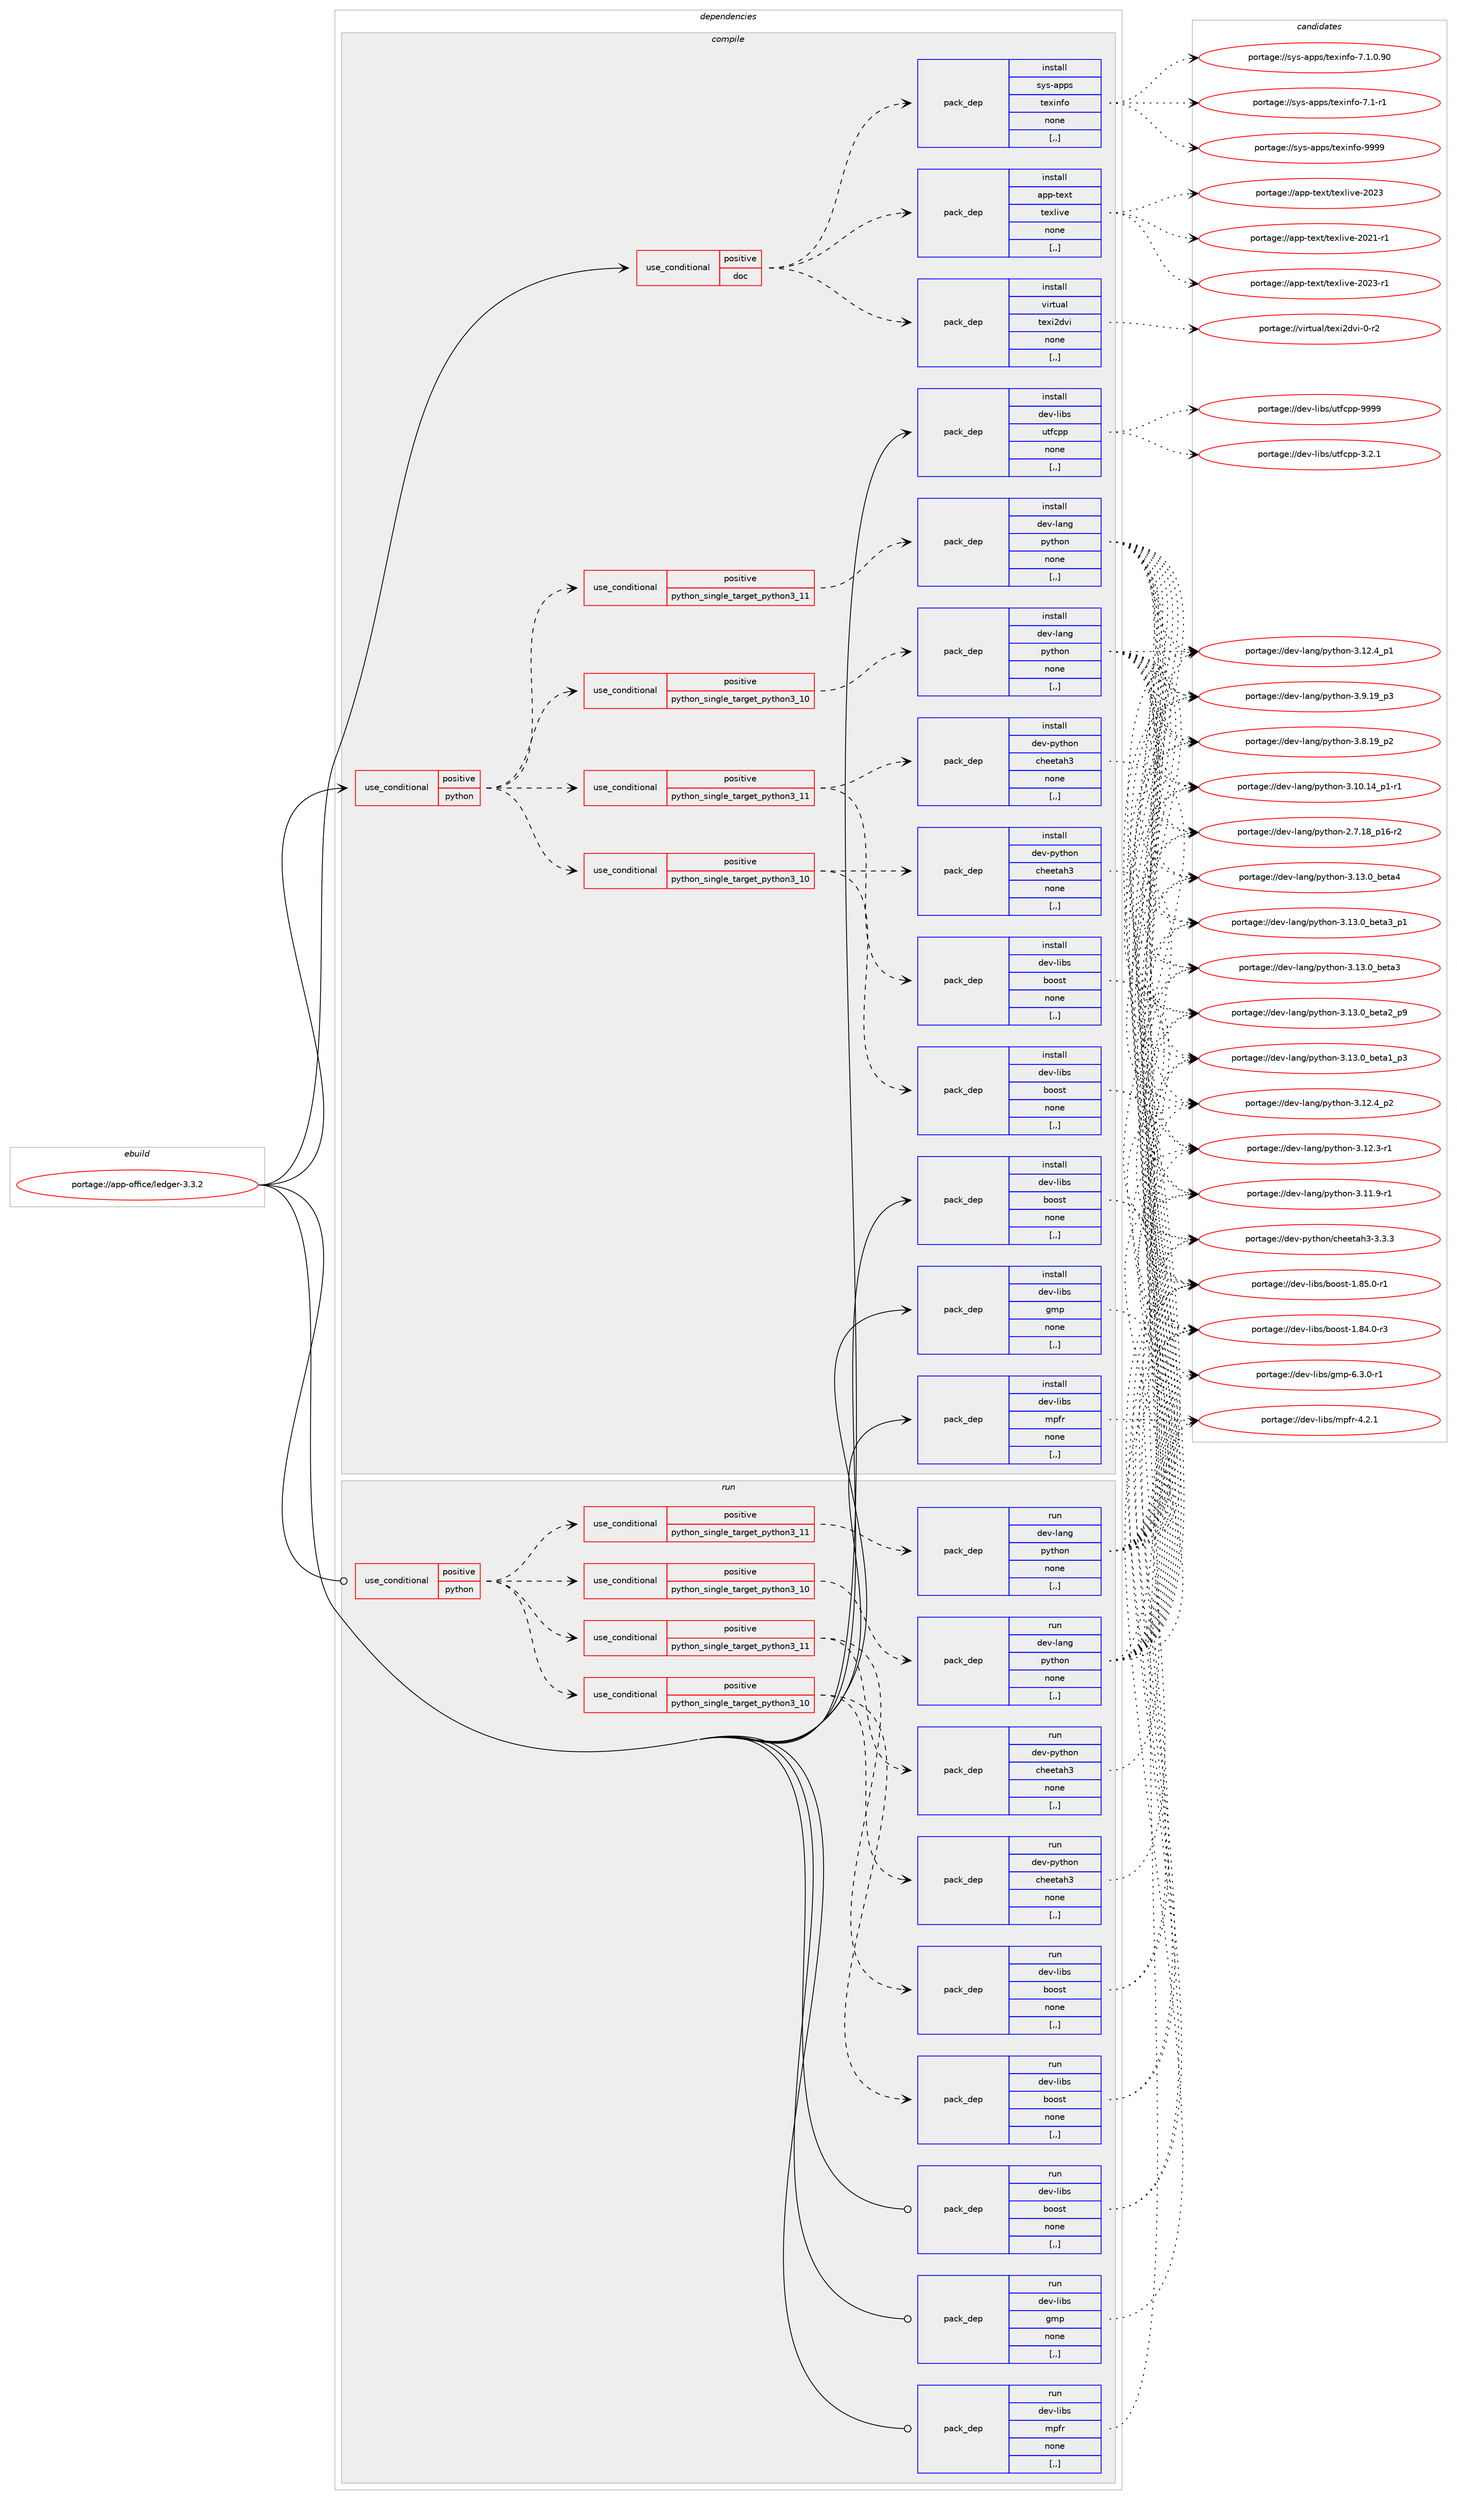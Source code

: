 digraph prolog {

# *************
# Graph options
# *************

newrank=true;
concentrate=true;
compound=true;
graph [rankdir=LR,fontname=Helvetica,fontsize=10,ranksep=1.5];#, ranksep=2.5, nodesep=0.2];
edge  [arrowhead=vee];
node  [fontname=Helvetica,fontsize=10];

# **********
# The ebuild
# **********

subgraph cluster_leftcol {
color=gray;
label=<<i>ebuild</i>>;
id [label="portage://app-office/ledger-3.3.2", color=red, width=4, href="../app-office/ledger-3.3.2.svg"];
}

# ****************
# The dependencies
# ****************

subgraph cluster_midcol {
color=gray;
label=<<i>dependencies</i>>;
subgraph cluster_compile {
fillcolor="#eeeeee";
style=filled;
label=<<i>compile</i>>;
subgraph cond13427 {
dependency47044 [label=<<TABLE BORDER="0" CELLBORDER="1" CELLSPACING="0" CELLPADDING="4"><TR><TD ROWSPAN="3" CELLPADDING="10">use_conditional</TD></TR><TR><TD>positive</TD></TR><TR><TD>doc</TD></TR></TABLE>>, shape=none, color=red];
subgraph pack33194 {
dependency47045 [label=<<TABLE BORDER="0" CELLBORDER="1" CELLSPACING="0" CELLPADDING="4" WIDTH="220"><TR><TD ROWSPAN="6" CELLPADDING="30">pack_dep</TD></TR><TR><TD WIDTH="110">install</TD></TR><TR><TD>app-text</TD></TR><TR><TD>texlive</TD></TR><TR><TD>none</TD></TR><TR><TD>[,,]</TD></TR></TABLE>>, shape=none, color=blue];
}
dependency47044:e -> dependency47045:w [weight=20,style="dashed",arrowhead="vee"];
subgraph pack33195 {
dependency47046 [label=<<TABLE BORDER="0" CELLBORDER="1" CELLSPACING="0" CELLPADDING="4" WIDTH="220"><TR><TD ROWSPAN="6" CELLPADDING="30">pack_dep</TD></TR><TR><TD WIDTH="110">install</TD></TR><TR><TD>sys-apps</TD></TR><TR><TD>texinfo</TD></TR><TR><TD>none</TD></TR><TR><TD>[,,]</TD></TR></TABLE>>, shape=none, color=blue];
}
dependency47044:e -> dependency47046:w [weight=20,style="dashed",arrowhead="vee"];
subgraph pack33196 {
dependency47047 [label=<<TABLE BORDER="0" CELLBORDER="1" CELLSPACING="0" CELLPADDING="4" WIDTH="220"><TR><TD ROWSPAN="6" CELLPADDING="30">pack_dep</TD></TR><TR><TD WIDTH="110">install</TD></TR><TR><TD>virtual</TD></TR><TR><TD>texi2dvi</TD></TR><TR><TD>none</TD></TR><TR><TD>[,,]</TD></TR></TABLE>>, shape=none, color=blue];
}
dependency47044:e -> dependency47047:w [weight=20,style="dashed",arrowhead="vee"];
}
id:e -> dependency47044:w [weight=20,style="solid",arrowhead="vee"];
subgraph cond13428 {
dependency47048 [label=<<TABLE BORDER="0" CELLBORDER="1" CELLSPACING="0" CELLPADDING="4"><TR><TD ROWSPAN="3" CELLPADDING="10">use_conditional</TD></TR><TR><TD>positive</TD></TR><TR><TD>python</TD></TR></TABLE>>, shape=none, color=red];
subgraph cond13429 {
dependency47049 [label=<<TABLE BORDER="0" CELLBORDER="1" CELLSPACING="0" CELLPADDING="4"><TR><TD ROWSPAN="3" CELLPADDING="10">use_conditional</TD></TR><TR><TD>positive</TD></TR><TR><TD>python_single_target_python3_10</TD></TR></TABLE>>, shape=none, color=red];
subgraph pack33197 {
dependency47050 [label=<<TABLE BORDER="0" CELLBORDER="1" CELLSPACING="0" CELLPADDING="4" WIDTH="220"><TR><TD ROWSPAN="6" CELLPADDING="30">pack_dep</TD></TR><TR><TD WIDTH="110">install</TD></TR><TR><TD>dev-libs</TD></TR><TR><TD>boost</TD></TR><TR><TD>none</TD></TR><TR><TD>[,,]</TD></TR></TABLE>>, shape=none, color=blue];
}
dependency47049:e -> dependency47050:w [weight=20,style="dashed",arrowhead="vee"];
subgraph pack33198 {
dependency47051 [label=<<TABLE BORDER="0" CELLBORDER="1" CELLSPACING="0" CELLPADDING="4" WIDTH="220"><TR><TD ROWSPAN="6" CELLPADDING="30">pack_dep</TD></TR><TR><TD WIDTH="110">install</TD></TR><TR><TD>dev-python</TD></TR><TR><TD>cheetah3</TD></TR><TR><TD>none</TD></TR><TR><TD>[,,]</TD></TR></TABLE>>, shape=none, color=blue];
}
dependency47049:e -> dependency47051:w [weight=20,style="dashed",arrowhead="vee"];
}
dependency47048:e -> dependency47049:w [weight=20,style="dashed",arrowhead="vee"];
subgraph cond13430 {
dependency47052 [label=<<TABLE BORDER="0" CELLBORDER="1" CELLSPACING="0" CELLPADDING="4"><TR><TD ROWSPAN="3" CELLPADDING="10">use_conditional</TD></TR><TR><TD>positive</TD></TR><TR><TD>python_single_target_python3_11</TD></TR></TABLE>>, shape=none, color=red];
subgraph pack33199 {
dependency47053 [label=<<TABLE BORDER="0" CELLBORDER="1" CELLSPACING="0" CELLPADDING="4" WIDTH="220"><TR><TD ROWSPAN="6" CELLPADDING="30">pack_dep</TD></TR><TR><TD WIDTH="110">install</TD></TR><TR><TD>dev-libs</TD></TR><TR><TD>boost</TD></TR><TR><TD>none</TD></TR><TR><TD>[,,]</TD></TR></TABLE>>, shape=none, color=blue];
}
dependency47052:e -> dependency47053:w [weight=20,style="dashed",arrowhead="vee"];
subgraph pack33200 {
dependency47054 [label=<<TABLE BORDER="0" CELLBORDER="1" CELLSPACING="0" CELLPADDING="4" WIDTH="220"><TR><TD ROWSPAN="6" CELLPADDING="30">pack_dep</TD></TR><TR><TD WIDTH="110">install</TD></TR><TR><TD>dev-python</TD></TR><TR><TD>cheetah3</TD></TR><TR><TD>none</TD></TR><TR><TD>[,,]</TD></TR></TABLE>>, shape=none, color=blue];
}
dependency47052:e -> dependency47054:w [weight=20,style="dashed",arrowhead="vee"];
}
dependency47048:e -> dependency47052:w [weight=20,style="dashed",arrowhead="vee"];
subgraph cond13431 {
dependency47055 [label=<<TABLE BORDER="0" CELLBORDER="1" CELLSPACING="0" CELLPADDING="4"><TR><TD ROWSPAN="3" CELLPADDING="10">use_conditional</TD></TR><TR><TD>positive</TD></TR><TR><TD>python_single_target_python3_10</TD></TR></TABLE>>, shape=none, color=red];
subgraph pack33201 {
dependency47056 [label=<<TABLE BORDER="0" CELLBORDER="1" CELLSPACING="0" CELLPADDING="4" WIDTH="220"><TR><TD ROWSPAN="6" CELLPADDING="30">pack_dep</TD></TR><TR><TD WIDTH="110">install</TD></TR><TR><TD>dev-lang</TD></TR><TR><TD>python</TD></TR><TR><TD>none</TD></TR><TR><TD>[,,]</TD></TR></TABLE>>, shape=none, color=blue];
}
dependency47055:e -> dependency47056:w [weight=20,style="dashed",arrowhead="vee"];
}
dependency47048:e -> dependency47055:w [weight=20,style="dashed",arrowhead="vee"];
subgraph cond13432 {
dependency47057 [label=<<TABLE BORDER="0" CELLBORDER="1" CELLSPACING="0" CELLPADDING="4"><TR><TD ROWSPAN="3" CELLPADDING="10">use_conditional</TD></TR><TR><TD>positive</TD></TR><TR><TD>python_single_target_python3_11</TD></TR></TABLE>>, shape=none, color=red];
subgraph pack33202 {
dependency47058 [label=<<TABLE BORDER="0" CELLBORDER="1" CELLSPACING="0" CELLPADDING="4" WIDTH="220"><TR><TD ROWSPAN="6" CELLPADDING="30">pack_dep</TD></TR><TR><TD WIDTH="110">install</TD></TR><TR><TD>dev-lang</TD></TR><TR><TD>python</TD></TR><TR><TD>none</TD></TR><TR><TD>[,,]</TD></TR></TABLE>>, shape=none, color=blue];
}
dependency47057:e -> dependency47058:w [weight=20,style="dashed",arrowhead="vee"];
}
dependency47048:e -> dependency47057:w [weight=20,style="dashed",arrowhead="vee"];
}
id:e -> dependency47048:w [weight=20,style="solid",arrowhead="vee"];
subgraph pack33203 {
dependency47059 [label=<<TABLE BORDER="0" CELLBORDER="1" CELLSPACING="0" CELLPADDING="4" WIDTH="220"><TR><TD ROWSPAN="6" CELLPADDING="30">pack_dep</TD></TR><TR><TD WIDTH="110">install</TD></TR><TR><TD>dev-libs</TD></TR><TR><TD>boost</TD></TR><TR><TD>none</TD></TR><TR><TD>[,,]</TD></TR></TABLE>>, shape=none, color=blue];
}
id:e -> dependency47059:w [weight=20,style="solid",arrowhead="vee"];
subgraph pack33204 {
dependency47060 [label=<<TABLE BORDER="0" CELLBORDER="1" CELLSPACING="0" CELLPADDING="4" WIDTH="220"><TR><TD ROWSPAN="6" CELLPADDING="30">pack_dep</TD></TR><TR><TD WIDTH="110">install</TD></TR><TR><TD>dev-libs</TD></TR><TR><TD>gmp</TD></TR><TR><TD>none</TD></TR><TR><TD>[,,]</TD></TR></TABLE>>, shape=none, color=blue];
}
id:e -> dependency47060:w [weight=20,style="solid",arrowhead="vee"];
subgraph pack33205 {
dependency47061 [label=<<TABLE BORDER="0" CELLBORDER="1" CELLSPACING="0" CELLPADDING="4" WIDTH="220"><TR><TD ROWSPAN="6" CELLPADDING="30">pack_dep</TD></TR><TR><TD WIDTH="110">install</TD></TR><TR><TD>dev-libs</TD></TR><TR><TD>mpfr</TD></TR><TR><TD>none</TD></TR><TR><TD>[,,]</TD></TR></TABLE>>, shape=none, color=blue];
}
id:e -> dependency47061:w [weight=20,style="solid",arrowhead="vee"];
subgraph pack33206 {
dependency47062 [label=<<TABLE BORDER="0" CELLBORDER="1" CELLSPACING="0" CELLPADDING="4" WIDTH="220"><TR><TD ROWSPAN="6" CELLPADDING="30">pack_dep</TD></TR><TR><TD WIDTH="110">install</TD></TR><TR><TD>dev-libs</TD></TR><TR><TD>utfcpp</TD></TR><TR><TD>none</TD></TR><TR><TD>[,,]</TD></TR></TABLE>>, shape=none, color=blue];
}
id:e -> dependency47062:w [weight=20,style="solid",arrowhead="vee"];
}
subgraph cluster_compileandrun {
fillcolor="#eeeeee";
style=filled;
label=<<i>compile and run</i>>;
}
subgraph cluster_run {
fillcolor="#eeeeee";
style=filled;
label=<<i>run</i>>;
subgraph cond13433 {
dependency47063 [label=<<TABLE BORDER="0" CELLBORDER="1" CELLSPACING="0" CELLPADDING="4"><TR><TD ROWSPAN="3" CELLPADDING="10">use_conditional</TD></TR><TR><TD>positive</TD></TR><TR><TD>python</TD></TR></TABLE>>, shape=none, color=red];
subgraph cond13434 {
dependency47064 [label=<<TABLE BORDER="0" CELLBORDER="1" CELLSPACING="0" CELLPADDING="4"><TR><TD ROWSPAN="3" CELLPADDING="10">use_conditional</TD></TR><TR><TD>positive</TD></TR><TR><TD>python_single_target_python3_10</TD></TR></TABLE>>, shape=none, color=red];
subgraph pack33207 {
dependency47065 [label=<<TABLE BORDER="0" CELLBORDER="1" CELLSPACING="0" CELLPADDING="4" WIDTH="220"><TR><TD ROWSPAN="6" CELLPADDING="30">pack_dep</TD></TR><TR><TD WIDTH="110">run</TD></TR><TR><TD>dev-libs</TD></TR><TR><TD>boost</TD></TR><TR><TD>none</TD></TR><TR><TD>[,,]</TD></TR></TABLE>>, shape=none, color=blue];
}
dependency47064:e -> dependency47065:w [weight=20,style="dashed",arrowhead="vee"];
subgraph pack33208 {
dependency47066 [label=<<TABLE BORDER="0" CELLBORDER="1" CELLSPACING="0" CELLPADDING="4" WIDTH="220"><TR><TD ROWSPAN="6" CELLPADDING="30">pack_dep</TD></TR><TR><TD WIDTH="110">run</TD></TR><TR><TD>dev-python</TD></TR><TR><TD>cheetah3</TD></TR><TR><TD>none</TD></TR><TR><TD>[,,]</TD></TR></TABLE>>, shape=none, color=blue];
}
dependency47064:e -> dependency47066:w [weight=20,style="dashed",arrowhead="vee"];
}
dependency47063:e -> dependency47064:w [weight=20,style="dashed",arrowhead="vee"];
subgraph cond13435 {
dependency47067 [label=<<TABLE BORDER="0" CELLBORDER="1" CELLSPACING="0" CELLPADDING="4"><TR><TD ROWSPAN="3" CELLPADDING="10">use_conditional</TD></TR><TR><TD>positive</TD></TR><TR><TD>python_single_target_python3_11</TD></TR></TABLE>>, shape=none, color=red];
subgraph pack33209 {
dependency47068 [label=<<TABLE BORDER="0" CELLBORDER="1" CELLSPACING="0" CELLPADDING="4" WIDTH="220"><TR><TD ROWSPAN="6" CELLPADDING="30">pack_dep</TD></TR><TR><TD WIDTH="110">run</TD></TR><TR><TD>dev-libs</TD></TR><TR><TD>boost</TD></TR><TR><TD>none</TD></TR><TR><TD>[,,]</TD></TR></TABLE>>, shape=none, color=blue];
}
dependency47067:e -> dependency47068:w [weight=20,style="dashed",arrowhead="vee"];
subgraph pack33210 {
dependency47069 [label=<<TABLE BORDER="0" CELLBORDER="1" CELLSPACING="0" CELLPADDING="4" WIDTH="220"><TR><TD ROWSPAN="6" CELLPADDING="30">pack_dep</TD></TR><TR><TD WIDTH="110">run</TD></TR><TR><TD>dev-python</TD></TR><TR><TD>cheetah3</TD></TR><TR><TD>none</TD></TR><TR><TD>[,,]</TD></TR></TABLE>>, shape=none, color=blue];
}
dependency47067:e -> dependency47069:w [weight=20,style="dashed",arrowhead="vee"];
}
dependency47063:e -> dependency47067:w [weight=20,style="dashed",arrowhead="vee"];
subgraph cond13436 {
dependency47070 [label=<<TABLE BORDER="0" CELLBORDER="1" CELLSPACING="0" CELLPADDING="4"><TR><TD ROWSPAN="3" CELLPADDING="10">use_conditional</TD></TR><TR><TD>positive</TD></TR><TR><TD>python_single_target_python3_10</TD></TR></TABLE>>, shape=none, color=red];
subgraph pack33211 {
dependency47071 [label=<<TABLE BORDER="0" CELLBORDER="1" CELLSPACING="0" CELLPADDING="4" WIDTH="220"><TR><TD ROWSPAN="6" CELLPADDING="30">pack_dep</TD></TR><TR><TD WIDTH="110">run</TD></TR><TR><TD>dev-lang</TD></TR><TR><TD>python</TD></TR><TR><TD>none</TD></TR><TR><TD>[,,]</TD></TR></TABLE>>, shape=none, color=blue];
}
dependency47070:e -> dependency47071:w [weight=20,style="dashed",arrowhead="vee"];
}
dependency47063:e -> dependency47070:w [weight=20,style="dashed",arrowhead="vee"];
subgraph cond13437 {
dependency47072 [label=<<TABLE BORDER="0" CELLBORDER="1" CELLSPACING="0" CELLPADDING="4"><TR><TD ROWSPAN="3" CELLPADDING="10">use_conditional</TD></TR><TR><TD>positive</TD></TR><TR><TD>python_single_target_python3_11</TD></TR></TABLE>>, shape=none, color=red];
subgraph pack33212 {
dependency47073 [label=<<TABLE BORDER="0" CELLBORDER="1" CELLSPACING="0" CELLPADDING="4" WIDTH="220"><TR><TD ROWSPAN="6" CELLPADDING="30">pack_dep</TD></TR><TR><TD WIDTH="110">run</TD></TR><TR><TD>dev-lang</TD></TR><TR><TD>python</TD></TR><TR><TD>none</TD></TR><TR><TD>[,,]</TD></TR></TABLE>>, shape=none, color=blue];
}
dependency47072:e -> dependency47073:w [weight=20,style="dashed",arrowhead="vee"];
}
dependency47063:e -> dependency47072:w [weight=20,style="dashed",arrowhead="vee"];
}
id:e -> dependency47063:w [weight=20,style="solid",arrowhead="odot"];
subgraph pack33213 {
dependency47074 [label=<<TABLE BORDER="0" CELLBORDER="1" CELLSPACING="0" CELLPADDING="4" WIDTH="220"><TR><TD ROWSPAN="6" CELLPADDING="30">pack_dep</TD></TR><TR><TD WIDTH="110">run</TD></TR><TR><TD>dev-libs</TD></TR><TR><TD>boost</TD></TR><TR><TD>none</TD></TR><TR><TD>[,,]</TD></TR></TABLE>>, shape=none, color=blue];
}
id:e -> dependency47074:w [weight=20,style="solid",arrowhead="odot"];
subgraph pack33214 {
dependency47075 [label=<<TABLE BORDER="0" CELLBORDER="1" CELLSPACING="0" CELLPADDING="4" WIDTH="220"><TR><TD ROWSPAN="6" CELLPADDING="30">pack_dep</TD></TR><TR><TD WIDTH="110">run</TD></TR><TR><TD>dev-libs</TD></TR><TR><TD>gmp</TD></TR><TR><TD>none</TD></TR><TR><TD>[,,]</TD></TR></TABLE>>, shape=none, color=blue];
}
id:e -> dependency47075:w [weight=20,style="solid",arrowhead="odot"];
subgraph pack33215 {
dependency47076 [label=<<TABLE BORDER="0" CELLBORDER="1" CELLSPACING="0" CELLPADDING="4" WIDTH="220"><TR><TD ROWSPAN="6" CELLPADDING="30">pack_dep</TD></TR><TR><TD WIDTH="110">run</TD></TR><TR><TD>dev-libs</TD></TR><TR><TD>mpfr</TD></TR><TR><TD>none</TD></TR><TR><TD>[,,]</TD></TR></TABLE>>, shape=none, color=blue];
}
id:e -> dependency47076:w [weight=20,style="solid",arrowhead="odot"];
}
}

# **************
# The candidates
# **************

subgraph cluster_choices {
rank=same;
color=gray;
label=<<i>candidates</i>>;

subgraph choice33194 {
color=black;
nodesep=1;
choice97112112451161011201164711610112010810511810145504850514511449 [label="portage://app-text/texlive-2023-r1", color=red, width=4,href="../app-text/texlive-2023-r1.svg"];
choice9711211245116101120116471161011201081051181014550485051 [label="portage://app-text/texlive-2023", color=red, width=4,href="../app-text/texlive-2023.svg"];
choice97112112451161011201164711610112010810511810145504850494511449 [label="portage://app-text/texlive-2021-r1", color=red, width=4,href="../app-text/texlive-2021-r1.svg"];
dependency47045:e -> choice97112112451161011201164711610112010810511810145504850514511449:w [style=dotted,weight="100"];
dependency47045:e -> choice9711211245116101120116471161011201081051181014550485051:w [style=dotted,weight="100"];
dependency47045:e -> choice97112112451161011201164711610112010810511810145504850494511449:w [style=dotted,weight="100"];
}
subgraph choice33195 {
color=black;
nodesep=1;
choice1151211154597112112115471161011201051101021114557575757 [label="portage://sys-apps/texinfo-9999", color=red, width=4,href="../sys-apps/texinfo-9999.svg"];
choice115121115459711211211547116101120105110102111455546494648465748 [label="portage://sys-apps/texinfo-7.1.0.90", color=red, width=4,href="../sys-apps/texinfo-7.1.0.90.svg"];
choice115121115459711211211547116101120105110102111455546494511449 [label="portage://sys-apps/texinfo-7.1-r1", color=red, width=4,href="../sys-apps/texinfo-7.1-r1.svg"];
dependency47046:e -> choice1151211154597112112115471161011201051101021114557575757:w [style=dotted,weight="100"];
dependency47046:e -> choice115121115459711211211547116101120105110102111455546494648465748:w [style=dotted,weight="100"];
dependency47046:e -> choice115121115459711211211547116101120105110102111455546494511449:w [style=dotted,weight="100"];
}
subgraph choice33196 {
color=black;
nodesep=1;
choice11810511411611797108471161011201055010011810545484511450 [label="portage://virtual/texi2dvi-0-r2", color=red, width=4,href="../virtual/texi2dvi-0-r2.svg"];
dependency47047:e -> choice11810511411611797108471161011201055010011810545484511450:w [style=dotted,weight="100"];
}
subgraph choice33197 {
color=black;
nodesep=1;
choice10010111845108105981154798111111115116454946565346484511449 [label="portage://dev-libs/boost-1.85.0-r1", color=red, width=4,href="../dev-libs/boost-1.85.0-r1.svg"];
choice10010111845108105981154798111111115116454946565246484511451 [label="portage://dev-libs/boost-1.84.0-r3", color=red, width=4,href="../dev-libs/boost-1.84.0-r3.svg"];
dependency47050:e -> choice10010111845108105981154798111111115116454946565346484511449:w [style=dotted,weight="100"];
dependency47050:e -> choice10010111845108105981154798111111115116454946565246484511451:w [style=dotted,weight="100"];
}
subgraph choice33198 {
color=black;
nodesep=1;
choice1001011184511212111610411111047991041011011169710451455146514651 [label="portage://dev-python/cheetah3-3.3.3", color=red, width=4,href="../dev-python/cheetah3-3.3.3.svg"];
dependency47051:e -> choice1001011184511212111610411111047991041011011169710451455146514651:w [style=dotted,weight="100"];
}
subgraph choice33199 {
color=black;
nodesep=1;
choice10010111845108105981154798111111115116454946565346484511449 [label="portage://dev-libs/boost-1.85.0-r1", color=red, width=4,href="../dev-libs/boost-1.85.0-r1.svg"];
choice10010111845108105981154798111111115116454946565246484511451 [label="portage://dev-libs/boost-1.84.0-r3", color=red, width=4,href="../dev-libs/boost-1.84.0-r3.svg"];
dependency47053:e -> choice10010111845108105981154798111111115116454946565346484511449:w [style=dotted,weight="100"];
dependency47053:e -> choice10010111845108105981154798111111115116454946565246484511451:w [style=dotted,weight="100"];
}
subgraph choice33200 {
color=black;
nodesep=1;
choice1001011184511212111610411111047991041011011169710451455146514651 [label="portage://dev-python/cheetah3-3.3.3", color=red, width=4,href="../dev-python/cheetah3-3.3.3.svg"];
dependency47054:e -> choice1001011184511212111610411111047991041011011169710451455146514651:w [style=dotted,weight="100"];
}
subgraph choice33201 {
color=black;
nodesep=1;
choice1001011184510897110103471121211161041111104551464951464895981011169752 [label="portage://dev-lang/python-3.13.0_beta4", color=red, width=4,href="../dev-lang/python-3.13.0_beta4.svg"];
choice10010111845108971101034711212111610411111045514649514648959810111697519511249 [label="portage://dev-lang/python-3.13.0_beta3_p1", color=red, width=4,href="../dev-lang/python-3.13.0_beta3_p1.svg"];
choice1001011184510897110103471121211161041111104551464951464895981011169751 [label="portage://dev-lang/python-3.13.0_beta3", color=red, width=4,href="../dev-lang/python-3.13.0_beta3.svg"];
choice10010111845108971101034711212111610411111045514649514648959810111697509511257 [label="portage://dev-lang/python-3.13.0_beta2_p9", color=red, width=4,href="../dev-lang/python-3.13.0_beta2_p9.svg"];
choice10010111845108971101034711212111610411111045514649514648959810111697499511251 [label="portage://dev-lang/python-3.13.0_beta1_p3", color=red, width=4,href="../dev-lang/python-3.13.0_beta1_p3.svg"];
choice100101118451089711010347112121116104111110455146495046529511250 [label="portage://dev-lang/python-3.12.4_p2", color=red, width=4,href="../dev-lang/python-3.12.4_p2.svg"];
choice100101118451089711010347112121116104111110455146495046529511249 [label="portage://dev-lang/python-3.12.4_p1", color=red, width=4,href="../dev-lang/python-3.12.4_p1.svg"];
choice100101118451089711010347112121116104111110455146495046514511449 [label="portage://dev-lang/python-3.12.3-r1", color=red, width=4,href="../dev-lang/python-3.12.3-r1.svg"];
choice100101118451089711010347112121116104111110455146494946574511449 [label="portage://dev-lang/python-3.11.9-r1", color=red, width=4,href="../dev-lang/python-3.11.9-r1.svg"];
choice100101118451089711010347112121116104111110455146494846495295112494511449 [label="portage://dev-lang/python-3.10.14_p1-r1", color=red, width=4,href="../dev-lang/python-3.10.14_p1-r1.svg"];
choice100101118451089711010347112121116104111110455146574649579511251 [label="portage://dev-lang/python-3.9.19_p3", color=red, width=4,href="../dev-lang/python-3.9.19_p3.svg"];
choice100101118451089711010347112121116104111110455146564649579511250 [label="portage://dev-lang/python-3.8.19_p2", color=red, width=4,href="../dev-lang/python-3.8.19_p2.svg"];
choice100101118451089711010347112121116104111110455046554649569511249544511450 [label="portage://dev-lang/python-2.7.18_p16-r2", color=red, width=4,href="../dev-lang/python-2.7.18_p16-r2.svg"];
dependency47056:e -> choice1001011184510897110103471121211161041111104551464951464895981011169752:w [style=dotted,weight="100"];
dependency47056:e -> choice10010111845108971101034711212111610411111045514649514648959810111697519511249:w [style=dotted,weight="100"];
dependency47056:e -> choice1001011184510897110103471121211161041111104551464951464895981011169751:w [style=dotted,weight="100"];
dependency47056:e -> choice10010111845108971101034711212111610411111045514649514648959810111697509511257:w [style=dotted,weight="100"];
dependency47056:e -> choice10010111845108971101034711212111610411111045514649514648959810111697499511251:w [style=dotted,weight="100"];
dependency47056:e -> choice100101118451089711010347112121116104111110455146495046529511250:w [style=dotted,weight="100"];
dependency47056:e -> choice100101118451089711010347112121116104111110455146495046529511249:w [style=dotted,weight="100"];
dependency47056:e -> choice100101118451089711010347112121116104111110455146495046514511449:w [style=dotted,weight="100"];
dependency47056:e -> choice100101118451089711010347112121116104111110455146494946574511449:w [style=dotted,weight="100"];
dependency47056:e -> choice100101118451089711010347112121116104111110455146494846495295112494511449:w [style=dotted,weight="100"];
dependency47056:e -> choice100101118451089711010347112121116104111110455146574649579511251:w [style=dotted,weight="100"];
dependency47056:e -> choice100101118451089711010347112121116104111110455146564649579511250:w [style=dotted,weight="100"];
dependency47056:e -> choice100101118451089711010347112121116104111110455046554649569511249544511450:w [style=dotted,weight="100"];
}
subgraph choice33202 {
color=black;
nodesep=1;
choice1001011184510897110103471121211161041111104551464951464895981011169752 [label="portage://dev-lang/python-3.13.0_beta4", color=red, width=4,href="../dev-lang/python-3.13.0_beta4.svg"];
choice10010111845108971101034711212111610411111045514649514648959810111697519511249 [label="portage://dev-lang/python-3.13.0_beta3_p1", color=red, width=4,href="../dev-lang/python-3.13.0_beta3_p1.svg"];
choice1001011184510897110103471121211161041111104551464951464895981011169751 [label="portage://dev-lang/python-3.13.0_beta3", color=red, width=4,href="../dev-lang/python-3.13.0_beta3.svg"];
choice10010111845108971101034711212111610411111045514649514648959810111697509511257 [label="portage://dev-lang/python-3.13.0_beta2_p9", color=red, width=4,href="../dev-lang/python-3.13.0_beta2_p9.svg"];
choice10010111845108971101034711212111610411111045514649514648959810111697499511251 [label="portage://dev-lang/python-3.13.0_beta1_p3", color=red, width=4,href="../dev-lang/python-3.13.0_beta1_p3.svg"];
choice100101118451089711010347112121116104111110455146495046529511250 [label="portage://dev-lang/python-3.12.4_p2", color=red, width=4,href="../dev-lang/python-3.12.4_p2.svg"];
choice100101118451089711010347112121116104111110455146495046529511249 [label="portage://dev-lang/python-3.12.4_p1", color=red, width=4,href="../dev-lang/python-3.12.4_p1.svg"];
choice100101118451089711010347112121116104111110455146495046514511449 [label="portage://dev-lang/python-3.12.3-r1", color=red, width=4,href="../dev-lang/python-3.12.3-r1.svg"];
choice100101118451089711010347112121116104111110455146494946574511449 [label="portage://dev-lang/python-3.11.9-r1", color=red, width=4,href="../dev-lang/python-3.11.9-r1.svg"];
choice100101118451089711010347112121116104111110455146494846495295112494511449 [label="portage://dev-lang/python-3.10.14_p1-r1", color=red, width=4,href="../dev-lang/python-3.10.14_p1-r1.svg"];
choice100101118451089711010347112121116104111110455146574649579511251 [label="portage://dev-lang/python-3.9.19_p3", color=red, width=4,href="../dev-lang/python-3.9.19_p3.svg"];
choice100101118451089711010347112121116104111110455146564649579511250 [label="portage://dev-lang/python-3.8.19_p2", color=red, width=4,href="../dev-lang/python-3.8.19_p2.svg"];
choice100101118451089711010347112121116104111110455046554649569511249544511450 [label="portage://dev-lang/python-2.7.18_p16-r2", color=red, width=4,href="../dev-lang/python-2.7.18_p16-r2.svg"];
dependency47058:e -> choice1001011184510897110103471121211161041111104551464951464895981011169752:w [style=dotted,weight="100"];
dependency47058:e -> choice10010111845108971101034711212111610411111045514649514648959810111697519511249:w [style=dotted,weight="100"];
dependency47058:e -> choice1001011184510897110103471121211161041111104551464951464895981011169751:w [style=dotted,weight="100"];
dependency47058:e -> choice10010111845108971101034711212111610411111045514649514648959810111697509511257:w [style=dotted,weight="100"];
dependency47058:e -> choice10010111845108971101034711212111610411111045514649514648959810111697499511251:w [style=dotted,weight="100"];
dependency47058:e -> choice100101118451089711010347112121116104111110455146495046529511250:w [style=dotted,weight="100"];
dependency47058:e -> choice100101118451089711010347112121116104111110455146495046529511249:w [style=dotted,weight="100"];
dependency47058:e -> choice100101118451089711010347112121116104111110455146495046514511449:w [style=dotted,weight="100"];
dependency47058:e -> choice100101118451089711010347112121116104111110455146494946574511449:w [style=dotted,weight="100"];
dependency47058:e -> choice100101118451089711010347112121116104111110455146494846495295112494511449:w [style=dotted,weight="100"];
dependency47058:e -> choice100101118451089711010347112121116104111110455146574649579511251:w [style=dotted,weight="100"];
dependency47058:e -> choice100101118451089711010347112121116104111110455146564649579511250:w [style=dotted,weight="100"];
dependency47058:e -> choice100101118451089711010347112121116104111110455046554649569511249544511450:w [style=dotted,weight="100"];
}
subgraph choice33203 {
color=black;
nodesep=1;
choice10010111845108105981154798111111115116454946565346484511449 [label="portage://dev-libs/boost-1.85.0-r1", color=red, width=4,href="../dev-libs/boost-1.85.0-r1.svg"];
choice10010111845108105981154798111111115116454946565246484511451 [label="portage://dev-libs/boost-1.84.0-r3", color=red, width=4,href="../dev-libs/boost-1.84.0-r3.svg"];
dependency47059:e -> choice10010111845108105981154798111111115116454946565346484511449:w [style=dotted,weight="100"];
dependency47059:e -> choice10010111845108105981154798111111115116454946565246484511451:w [style=dotted,weight="100"];
}
subgraph choice33204 {
color=black;
nodesep=1;
choice1001011184510810598115471031091124554465146484511449 [label="portage://dev-libs/gmp-6.3.0-r1", color=red, width=4,href="../dev-libs/gmp-6.3.0-r1.svg"];
dependency47060:e -> choice1001011184510810598115471031091124554465146484511449:w [style=dotted,weight="100"];
}
subgraph choice33205 {
color=black;
nodesep=1;
choice100101118451081059811547109112102114455246504649 [label="portage://dev-libs/mpfr-4.2.1", color=red, width=4,href="../dev-libs/mpfr-4.2.1.svg"];
dependency47061:e -> choice100101118451081059811547109112102114455246504649:w [style=dotted,weight="100"];
}
subgraph choice33206 {
color=black;
nodesep=1;
choice100101118451081059811547117116102991121124557575757 [label="portage://dev-libs/utfcpp-9999", color=red, width=4,href="../dev-libs/utfcpp-9999.svg"];
choice10010111845108105981154711711610299112112455146504649 [label="portage://dev-libs/utfcpp-3.2.1", color=red, width=4,href="../dev-libs/utfcpp-3.2.1.svg"];
dependency47062:e -> choice100101118451081059811547117116102991121124557575757:w [style=dotted,weight="100"];
dependency47062:e -> choice10010111845108105981154711711610299112112455146504649:w [style=dotted,weight="100"];
}
subgraph choice33207 {
color=black;
nodesep=1;
choice10010111845108105981154798111111115116454946565346484511449 [label="portage://dev-libs/boost-1.85.0-r1", color=red, width=4,href="../dev-libs/boost-1.85.0-r1.svg"];
choice10010111845108105981154798111111115116454946565246484511451 [label="portage://dev-libs/boost-1.84.0-r3", color=red, width=4,href="../dev-libs/boost-1.84.0-r3.svg"];
dependency47065:e -> choice10010111845108105981154798111111115116454946565346484511449:w [style=dotted,weight="100"];
dependency47065:e -> choice10010111845108105981154798111111115116454946565246484511451:w [style=dotted,weight="100"];
}
subgraph choice33208 {
color=black;
nodesep=1;
choice1001011184511212111610411111047991041011011169710451455146514651 [label="portage://dev-python/cheetah3-3.3.3", color=red, width=4,href="../dev-python/cheetah3-3.3.3.svg"];
dependency47066:e -> choice1001011184511212111610411111047991041011011169710451455146514651:w [style=dotted,weight="100"];
}
subgraph choice33209 {
color=black;
nodesep=1;
choice10010111845108105981154798111111115116454946565346484511449 [label="portage://dev-libs/boost-1.85.0-r1", color=red, width=4,href="../dev-libs/boost-1.85.0-r1.svg"];
choice10010111845108105981154798111111115116454946565246484511451 [label="portage://dev-libs/boost-1.84.0-r3", color=red, width=4,href="../dev-libs/boost-1.84.0-r3.svg"];
dependency47068:e -> choice10010111845108105981154798111111115116454946565346484511449:w [style=dotted,weight="100"];
dependency47068:e -> choice10010111845108105981154798111111115116454946565246484511451:w [style=dotted,weight="100"];
}
subgraph choice33210 {
color=black;
nodesep=1;
choice1001011184511212111610411111047991041011011169710451455146514651 [label="portage://dev-python/cheetah3-3.3.3", color=red, width=4,href="../dev-python/cheetah3-3.3.3.svg"];
dependency47069:e -> choice1001011184511212111610411111047991041011011169710451455146514651:w [style=dotted,weight="100"];
}
subgraph choice33211 {
color=black;
nodesep=1;
choice1001011184510897110103471121211161041111104551464951464895981011169752 [label="portage://dev-lang/python-3.13.0_beta4", color=red, width=4,href="../dev-lang/python-3.13.0_beta4.svg"];
choice10010111845108971101034711212111610411111045514649514648959810111697519511249 [label="portage://dev-lang/python-3.13.0_beta3_p1", color=red, width=4,href="../dev-lang/python-3.13.0_beta3_p1.svg"];
choice1001011184510897110103471121211161041111104551464951464895981011169751 [label="portage://dev-lang/python-3.13.0_beta3", color=red, width=4,href="../dev-lang/python-3.13.0_beta3.svg"];
choice10010111845108971101034711212111610411111045514649514648959810111697509511257 [label="portage://dev-lang/python-3.13.0_beta2_p9", color=red, width=4,href="../dev-lang/python-3.13.0_beta2_p9.svg"];
choice10010111845108971101034711212111610411111045514649514648959810111697499511251 [label="portage://dev-lang/python-3.13.0_beta1_p3", color=red, width=4,href="../dev-lang/python-3.13.0_beta1_p3.svg"];
choice100101118451089711010347112121116104111110455146495046529511250 [label="portage://dev-lang/python-3.12.4_p2", color=red, width=4,href="../dev-lang/python-3.12.4_p2.svg"];
choice100101118451089711010347112121116104111110455146495046529511249 [label="portage://dev-lang/python-3.12.4_p1", color=red, width=4,href="../dev-lang/python-3.12.4_p1.svg"];
choice100101118451089711010347112121116104111110455146495046514511449 [label="portage://dev-lang/python-3.12.3-r1", color=red, width=4,href="../dev-lang/python-3.12.3-r1.svg"];
choice100101118451089711010347112121116104111110455146494946574511449 [label="portage://dev-lang/python-3.11.9-r1", color=red, width=4,href="../dev-lang/python-3.11.9-r1.svg"];
choice100101118451089711010347112121116104111110455146494846495295112494511449 [label="portage://dev-lang/python-3.10.14_p1-r1", color=red, width=4,href="../dev-lang/python-3.10.14_p1-r1.svg"];
choice100101118451089711010347112121116104111110455146574649579511251 [label="portage://dev-lang/python-3.9.19_p3", color=red, width=4,href="../dev-lang/python-3.9.19_p3.svg"];
choice100101118451089711010347112121116104111110455146564649579511250 [label="portage://dev-lang/python-3.8.19_p2", color=red, width=4,href="../dev-lang/python-3.8.19_p2.svg"];
choice100101118451089711010347112121116104111110455046554649569511249544511450 [label="portage://dev-lang/python-2.7.18_p16-r2", color=red, width=4,href="../dev-lang/python-2.7.18_p16-r2.svg"];
dependency47071:e -> choice1001011184510897110103471121211161041111104551464951464895981011169752:w [style=dotted,weight="100"];
dependency47071:e -> choice10010111845108971101034711212111610411111045514649514648959810111697519511249:w [style=dotted,weight="100"];
dependency47071:e -> choice1001011184510897110103471121211161041111104551464951464895981011169751:w [style=dotted,weight="100"];
dependency47071:e -> choice10010111845108971101034711212111610411111045514649514648959810111697509511257:w [style=dotted,weight="100"];
dependency47071:e -> choice10010111845108971101034711212111610411111045514649514648959810111697499511251:w [style=dotted,weight="100"];
dependency47071:e -> choice100101118451089711010347112121116104111110455146495046529511250:w [style=dotted,weight="100"];
dependency47071:e -> choice100101118451089711010347112121116104111110455146495046529511249:w [style=dotted,weight="100"];
dependency47071:e -> choice100101118451089711010347112121116104111110455146495046514511449:w [style=dotted,weight="100"];
dependency47071:e -> choice100101118451089711010347112121116104111110455146494946574511449:w [style=dotted,weight="100"];
dependency47071:e -> choice100101118451089711010347112121116104111110455146494846495295112494511449:w [style=dotted,weight="100"];
dependency47071:e -> choice100101118451089711010347112121116104111110455146574649579511251:w [style=dotted,weight="100"];
dependency47071:e -> choice100101118451089711010347112121116104111110455146564649579511250:w [style=dotted,weight="100"];
dependency47071:e -> choice100101118451089711010347112121116104111110455046554649569511249544511450:w [style=dotted,weight="100"];
}
subgraph choice33212 {
color=black;
nodesep=1;
choice1001011184510897110103471121211161041111104551464951464895981011169752 [label="portage://dev-lang/python-3.13.0_beta4", color=red, width=4,href="../dev-lang/python-3.13.0_beta4.svg"];
choice10010111845108971101034711212111610411111045514649514648959810111697519511249 [label="portage://dev-lang/python-3.13.0_beta3_p1", color=red, width=4,href="../dev-lang/python-3.13.0_beta3_p1.svg"];
choice1001011184510897110103471121211161041111104551464951464895981011169751 [label="portage://dev-lang/python-3.13.0_beta3", color=red, width=4,href="../dev-lang/python-3.13.0_beta3.svg"];
choice10010111845108971101034711212111610411111045514649514648959810111697509511257 [label="portage://dev-lang/python-3.13.0_beta2_p9", color=red, width=4,href="../dev-lang/python-3.13.0_beta2_p9.svg"];
choice10010111845108971101034711212111610411111045514649514648959810111697499511251 [label="portage://dev-lang/python-3.13.0_beta1_p3", color=red, width=4,href="../dev-lang/python-3.13.0_beta1_p3.svg"];
choice100101118451089711010347112121116104111110455146495046529511250 [label="portage://dev-lang/python-3.12.4_p2", color=red, width=4,href="../dev-lang/python-3.12.4_p2.svg"];
choice100101118451089711010347112121116104111110455146495046529511249 [label="portage://dev-lang/python-3.12.4_p1", color=red, width=4,href="../dev-lang/python-3.12.4_p1.svg"];
choice100101118451089711010347112121116104111110455146495046514511449 [label="portage://dev-lang/python-3.12.3-r1", color=red, width=4,href="../dev-lang/python-3.12.3-r1.svg"];
choice100101118451089711010347112121116104111110455146494946574511449 [label="portage://dev-lang/python-3.11.9-r1", color=red, width=4,href="../dev-lang/python-3.11.9-r1.svg"];
choice100101118451089711010347112121116104111110455146494846495295112494511449 [label="portage://dev-lang/python-3.10.14_p1-r1", color=red, width=4,href="../dev-lang/python-3.10.14_p1-r1.svg"];
choice100101118451089711010347112121116104111110455146574649579511251 [label="portage://dev-lang/python-3.9.19_p3", color=red, width=4,href="../dev-lang/python-3.9.19_p3.svg"];
choice100101118451089711010347112121116104111110455146564649579511250 [label="portage://dev-lang/python-3.8.19_p2", color=red, width=4,href="../dev-lang/python-3.8.19_p2.svg"];
choice100101118451089711010347112121116104111110455046554649569511249544511450 [label="portage://dev-lang/python-2.7.18_p16-r2", color=red, width=4,href="../dev-lang/python-2.7.18_p16-r2.svg"];
dependency47073:e -> choice1001011184510897110103471121211161041111104551464951464895981011169752:w [style=dotted,weight="100"];
dependency47073:e -> choice10010111845108971101034711212111610411111045514649514648959810111697519511249:w [style=dotted,weight="100"];
dependency47073:e -> choice1001011184510897110103471121211161041111104551464951464895981011169751:w [style=dotted,weight="100"];
dependency47073:e -> choice10010111845108971101034711212111610411111045514649514648959810111697509511257:w [style=dotted,weight="100"];
dependency47073:e -> choice10010111845108971101034711212111610411111045514649514648959810111697499511251:w [style=dotted,weight="100"];
dependency47073:e -> choice100101118451089711010347112121116104111110455146495046529511250:w [style=dotted,weight="100"];
dependency47073:e -> choice100101118451089711010347112121116104111110455146495046529511249:w [style=dotted,weight="100"];
dependency47073:e -> choice100101118451089711010347112121116104111110455146495046514511449:w [style=dotted,weight="100"];
dependency47073:e -> choice100101118451089711010347112121116104111110455146494946574511449:w [style=dotted,weight="100"];
dependency47073:e -> choice100101118451089711010347112121116104111110455146494846495295112494511449:w [style=dotted,weight="100"];
dependency47073:e -> choice100101118451089711010347112121116104111110455146574649579511251:w [style=dotted,weight="100"];
dependency47073:e -> choice100101118451089711010347112121116104111110455146564649579511250:w [style=dotted,weight="100"];
dependency47073:e -> choice100101118451089711010347112121116104111110455046554649569511249544511450:w [style=dotted,weight="100"];
}
subgraph choice33213 {
color=black;
nodesep=1;
choice10010111845108105981154798111111115116454946565346484511449 [label="portage://dev-libs/boost-1.85.0-r1", color=red, width=4,href="../dev-libs/boost-1.85.0-r1.svg"];
choice10010111845108105981154798111111115116454946565246484511451 [label="portage://dev-libs/boost-1.84.0-r3", color=red, width=4,href="../dev-libs/boost-1.84.0-r3.svg"];
dependency47074:e -> choice10010111845108105981154798111111115116454946565346484511449:w [style=dotted,weight="100"];
dependency47074:e -> choice10010111845108105981154798111111115116454946565246484511451:w [style=dotted,weight="100"];
}
subgraph choice33214 {
color=black;
nodesep=1;
choice1001011184510810598115471031091124554465146484511449 [label="portage://dev-libs/gmp-6.3.0-r1", color=red, width=4,href="../dev-libs/gmp-6.3.0-r1.svg"];
dependency47075:e -> choice1001011184510810598115471031091124554465146484511449:w [style=dotted,weight="100"];
}
subgraph choice33215 {
color=black;
nodesep=1;
choice100101118451081059811547109112102114455246504649 [label="portage://dev-libs/mpfr-4.2.1", color=red, width=4,href="../dev-libs/mpfr-4.2.1.svg"];
dependency47076:e -> choice100101118451081059811547109112102114455246504649:w [style=dotted,weight="100"];
}
}

}
